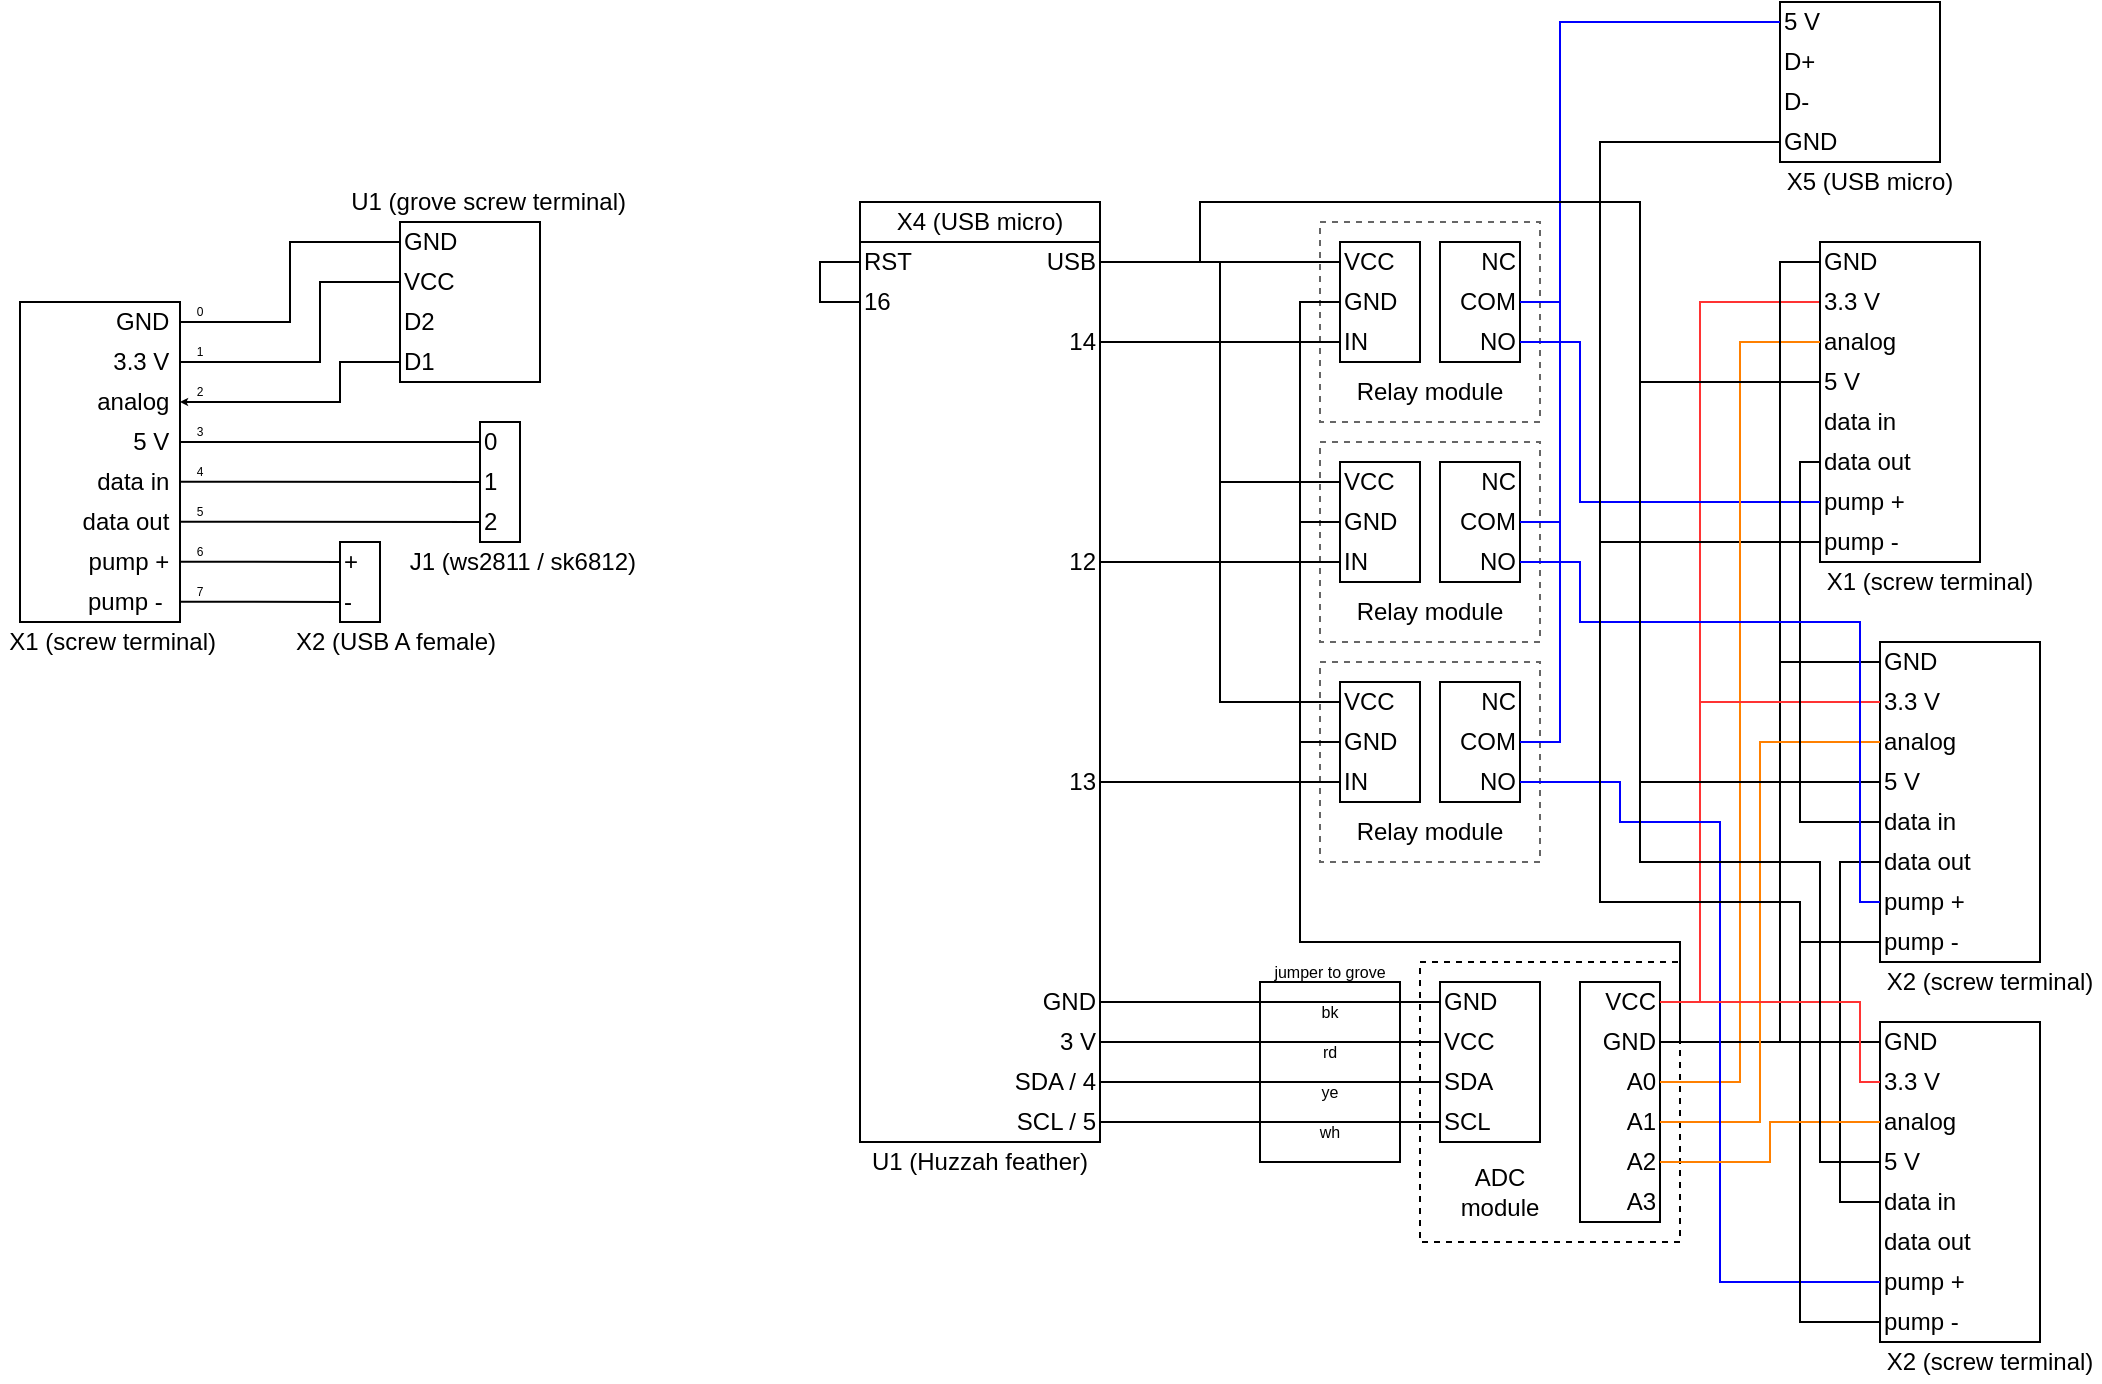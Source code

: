 <mxfile>
    <diagram id="LTUC6Z3rkb9601VqmYhd" name="Page-1">
        <mxGraphModel dx="761" dy="1297" grid="1" gridSize="10" guides="1" tooltips="1" connect="1" arrows="1" fold="1" page="1" pageScale="1" pageWidth="1169" pageHeight="827" background="#ffffff" math="0" shadow="0">
            <root>
                <mxCell id="0"/>
                <mxCell id="1" parent="0"/>
                <mxCell id="21" value="" style="endArrow=none;html=1;fontSize=6;exitX=1;exitY=0.5;exitDx=0;exitDy=0;entryX=0;entryY=0.5;entryDx=0;entryDy=0;fontColor=#000000;labelBackgroundColor=none;strokeColor=#000000;" edge="1" parent="1" source="16" target="58">
                    <mxGeometry width="50" height="50" relative="1" as="geometry">
                        <mxPoint x="260" y="190" as="sourcePoint"/>
                        <mxPoint x="160" y="140" as="targetPoint"/>
                    </mxGeometry>
                </mxCell>
                <mxCell id="25" value="" style="endArrow=none;html=1;fontSize=6;exitX=1;exitY=0.5;exitDx=0;exitDy=0;entryX=0;entryY=0.5;entryDx=0;entryDy=0;fontColor=#000000;labelBackgroundColor=none;strokeColor=#000000;" edge="1" parent="1" target="60">
                    <mxGeometry width="50" height="50" relative="1" as="geometry">
                        <mxPoint x="120" y="179.83" as="sourcePoint"/>
                        <mxPoint x="160" y="179.83" as="targetPoint"/>
                    </mxGeometry>
                </mxCell>
                <mxCell id="27" value="" style="endArrow=none;html=1;fontSize=6;exitX=1;exitY=0.5;exitDx=0;exitDy=0;entryX=0;entryY=0.5;entryDx=0;entryDy=0;fontColor=#000000;labelBackgroundColor=none;strokeColor=#000000;" edge="1" parent="1" target="59">
                    <mxGeometry width="50" height="50" relative="1" as="geometry">
                        <mxPoint x="120" y="159.83" as="sourcePoint"/>
                        <mxPoint x="160" y="159.83" as="targetPoint"/>
                    </mxGeometry>
                </mxCell>
                <mxCell id="9" value="0" style="text;html=1;strokeColor=none;fillColor=none;align=center;verticalAlign=middle;whiteSpace=wrap;rounded=0;fontSize=6;fontColor=#000000;labelBackgroundColor=none;" vertex="1" parent="1">
                    <mxGeometry x="120" y="70" width="20" height="10" as="geometry"/>
                </mxCell>
                <mxCell id="12" value="1" style="text;html=1;strokeColor=none;fillColor=none;align=center;verticalAlign=middle;whiteSpace=wrap;rounded=0;fontSize=6;fontColor=#000000;labelBackgroundColor=none;" vertex="1" parent="1">
                    <mxGeometry x="120" y="90" width="20" height="10" as="geometry"/>
                </mxCell>
                <mxCell id="15" value="2" style="text;html=1;strokeColor=none;fillColor=none;align=center;verticalAlign=middle;whiteSpace=wrap;rounded=0;fontSize=6;fontColor=#000000;labelBackgroundColor=none;" vertex="1" parent="1">
                    <mxGeometry x="120" y="110" width="20" height="10" as="geometry"/>
                </mxCell>
                <mxCell id="26" value="" style="endArrow=none;html=1;fontSize=6;exitX=1;exitY=0.5;exitDx=0;exitDy=0;entryX=0;entryY=0.25;entryDx=0;entryDy=0;fontColor=#000000;labelBackgroundColor=none;strokeColor=#000000;" edge="1" parent="1" target="43">
                    <mxGeometry width="50" height="50" relative="1" as="geometry">
                        <mxPoint x="120" y="199.83" as="sourcePoint"/>
                        <mxPoint x="160" y="199.83" as="targetPoint"/>
                    </mxGeometry>
                </mxCell>
                <mxCell id="28" value="" style="endArrow=none;html=1;fontSize=6;exitX=1;exitY=0.5;exitDx=0;exitDy=0;entryX=0;entryY=0.75;entryDx=0;entryDy=0;fontColor=#000000;labelBackgroundColor=none;strokeColor=#000000;" edge="1" parent="1" target="43">
                    <mxGeometry width="50" height="50" relative="1" as="geometry">
                        <mxPoint x="120" y="219.83" as="sourcePoint"/>
                        <mxPoint x="160" y="219.83" as="targetPoint"/>
                    </mxGeometry>
                </mxCell>
                <mxCell id="29" value="3" style="text;html=1;strokeColor=none;fillColor=none;align=center;verticalAlign=middle;whiteSpace=wrap;rounded=0;fontSize=6;fontColor=#000000;labelBackgroundColor=none;" vertex="1" parent="1">
                    <mxGeometry x="120" y="130" width="20" height="10" as="geometry"/>
                </mxCell>
                <mxCell id="30" value="4" style="text;html=1;strokeColor=none;fillColor=none;align=center;verticalAlign=middle;whiteSpace=wrap;rounded=0;fontSize=6;fontColor=#000000;labelBackgroundColor=none;" vertex="1" parent="1">
                    <mxGeometry x="120" y="150" width="20" height="10" as="geometry"/>
                </mxCell>
                <mxCell id="31" value="5&lt;span style=&quot;font-family: monospace; font-size: 0px;&quot;&gt;%3CmxGraphModel%3E%3Croot%3E%3CmxCell%20id%3D%220%22%2F%3E%3CmxCell%20id%3D%221%22%20parent%3D%220%22%2F%3E%3CmxCell%20id%3D%222%22%20value%3D%222%22%20style%3D%22text%3Bhtml%3D1%3BstrokeColor%3Dnone%3BfillColor%3Dnone%3Balign%3Dcenter%3BverticalAlign%3Dmiddle%3BwhiteSpace%3Dwrap%3Brounded%3D0%3BfontSize%3D6%3B%22%20vertex%3D%221%22%20parent%3D%221%22%3E%3CmxGeometry%20x%3D%22220%22%20y%3D%22160%22%20width%3D%2220%22%20height%3D%2210%22%20as%3D%22geometry%22%2F%3E%3C%2FmxCell%3E%3C%2Froot%3E%3C%2FmxGraphModel%3E&lt;/span&gt;" style="text;html=1;strokeColor=none;fillColor=none;align=center;verticalAlign=middle;whiteSpace=wrap;rounded=0;fontSize=6;fontColor=#000000;labelBackgroundColor=none;" vertex="1" parent="1">
                    <mxGeometry x="120" y="170" width="20" height="10" as="geometry"/>
                </mxCell>
                <mxCell id="32" value="6" style="text;html=1;strokeColor=none;fillColor=none;align=center;verticalAlign=middle;whiteSpace=wrap;rounded=0;fontSize=6;fontColor=#000000;labelBackgroundColor=none;" vertex="1" parent="1">
                    <mxGeometry x="120" y="190" width="20" height="10" as="geometry"/>
                </mxCell>
                <mxCell id="33" value="7" style="text;html=1;strokeColor=none;fillColor=none;align=center;verticalAlign=middle;whiteSpace=wrap;rounded=0;fontSize=6;fontColor=#000000;labelBackgroundColor=none;" vertex="1" parent="1">
                    <mxGeometry x="120" y="210" width="20" height="10" as="geometry"/>
                </mxCell>
                <mxCell id="41" value="X1 (screw terminal)" style="text;html=1;strokeColor=none;fillColor=none;align=right;verticalAlign=middle;whiteSpace=wrap;rounded=0;fontColor=#000000;labelBackgroundColor=none;" vertex="1" parent="1">
                    <mxGeometry x="30" y="230" width="110" height="20" as="geometry"/>
                </mxCell>
                <mxCell id="43" value="" style="rounded=0;whiteSpace=wrap;html=1;fontSize=6;fillColor=none;fontColor=#000000;labelBackgroundColor=none;strokeColor=#000000;" vertex="1" parent="1">
                    <mxGeometry x="200" y="190" width="20" height="40" as="geometry"/>
                </mxCell>
                <mxCell id="44" value="U1 (grove screw terminal)" style="text;html=1;strokeColor=none;fillColor=none;align=right;verticalAlign=middle;whiteSpace=wrap;rounded=0;fontColor=#000000;labelBackgroundColor=none;" vertex="1" parent="1">
                    <mxGeometry x="205" y="10" width="140" height="20" as="geometry"/>
                </mxCell>
                <mxCell id="45" value="X2 (USB A female)" style="text;html=1;strokeColor=none;fillColor=none;align=right;verticalAlign=middle;whiteSpace=wrap;rounded=0;fontColor=#000000;labelBackgroundColor=none;" vertex="1" parent="1">
                    <mxGeometry x="170" y="230" width="110" height="20" as="geometry"/>
                </mxCell>
                <mxCell id="46" value="+" style="text;html=1;strokeColor=none;fillColor=none;align=left;verticalAlign=middle;whiteSpace=wrap;rounded=0;fontColor=#000000;labelBackgroundColor=none;" vertex="1" parent="1">
                    <mxGeometry x="200" y="190" width="40" height="20" as="geometry"/>
                </mxCell>
                <mxCell id="47" value="-" style="text;html=1;strokeColor=none;fillColor=none;align=left;verticalAlign=middle;whiteSpace=wrap;rounded=0;fontColor=#000000;labelBackgroundColor=none;" vertex="1" parent="1">
                    <mxGeometry x="200" y="210" width="40" height="20" as="geometry"/>
                </mxCell>
                <mxCell id="51" value="" style="endArrow=none;html=1;fontSize=6;exitX=1;exitY=0.5;exitDx=0;exitDy=0;entryX=0;entryY=0.5;entryDx=0;entryDy=0;edgeStyle=elbowEdgeStyle;rounded=0;fontColor=#000000;labelBackgroundColor=none;strokeColor=#000000;" edge="1" parent="1" target="48">
                    <mxGeometry width="50" height="50" relative="1" as="geometry">
                        <mxPoint x="120" y="80" as="sourcePoint"/>
                        <mxPoint x="200" y="80" as="targetPoint"/>
                    </mxGeometry>
                </mxCell>
                <mxCell id="52" value="" style="endArrow=none;html=1;fontSize=6;exitX=1;exitY=0.5;exitDx=0;exitDy=0;entryX=0;entryY=0.5;entryDx=0;entryDy=0;edgeStyle=elbowEdgeStyle;rounded=0;fontColor=#000000;labelBackgroundColor=none;strokeColor=#000000;" edge="1" parent="1" target="49">
                    <mxGeometry width="50" height="50" relative="1" as="geometry">
                        <mxPoint x="120" y="100" as="sourcePoint"/>
                        <mxPoint x="200" y="100" as="targetPoint"/>
                        <Array as="points">
                            <mxPoint x="190" y="90"/>
                            <mxPoint x="190" y="90"/>
                        </Array>
                    </mxGeometry>
                </mxCell>
                <mxCell id="54" value="" style="endArrow=classic;html=1;fontSize=6;endSize=1;targetPerimeterSpacing=0;entryX=0;entryY=1;entryDx=0;entryDy=0;exitX=0;exitY=0.5;exitDx=0;exitDy=0;edgeStyle=elbowEdgeStyle;rounded=0;fontColor=#000000;labelBackgroundColor=none;strokeColor=#000000;" edge="1" parent="1" source="53" target="15">
                    <mxGeometry width="50" height="50" relative="1" as="geometry">
                        <mxPoint x="150" y="180" as="sourcePoint"/>
                        <mxPoint x="200" y="130" as="targetPoint"/>
                        <Array as="points">
                            <mxPoint x="200" y="120"/>
                            <mxPoint x="180" y="130"/>
                        </Array>
                    </mxGeometry>
                </mxCell>
                <mxCell id="55" value="" style="group;labelBackgroundColor=none;fillColor=#FFFFFF;container=0;" vertex="1" connectable="0" parent="1">
                    <mxGeometry x="230" y="30" width="70" height="80" as="geometry"/>
                </mxCell>
                <mxCell id="57" value="" style="group;fillColor=none;container=0;fontColor=#000000;labelBackgroundColor=none;strokeColor=#000000;" vertex="1" connectable="0" parent="1">
                    <mxGeometry x="40" y="70" width="80" height="160" as="geometry"/>
                </mxCell>
                <mxCell id="61" value="" style="group;fillColor=none;fontColor=#000000;labelBackgroundColor=none;strokeColor=#000000;" vertex="1" connectable="0" parent="1">
                    <mxGeometry x="270" y="130" width="20" height="60" as="geometry"/>
                </mxCell>
                <mxCell id="56" value="" style="rounded=0;whiteSpace=wrap;html=1;fontSize=6;fillColor=none;fontColor=#000000;labelBackgroundColor=none;strokeColor=#000000;" vertex="1" parent="61">
                    <mxGeometry width="20" height="60" as="geometry"/>
                </mxCell>
                <mxCell id="58" value="0" style="text;html=1;strokeColor=none;fillColor=none;align=left;verticalAlign=middle;whiteSpace=wrap;rounded=0;fontColor=#000000;labelBackgroundColor=none;" vertex="1" parent="61">
                    <mxGeometry width="15" height="20" as="geometry"/>
                </mxCell>
                <mxCell id="59" value="1" style="text;html=1;strokeColor=none;fillColor=none;align=left;verticalAlign=middle;whiteSpace=wrap;rounded=0;fontColor=#000000;labelBackgroundColor=none;" vertex="1" parent="61">
                    <mxGeometry y="20" width="15" height="20" as="geometry"/>
                </mxCell>
                <mxCell id="60" value="2" style="text;html=1;strokeColor=none;fillColor=none;align=left;verticalAlign=middle;whiteSpace=wrap;rounded=0;fontColor=#000000;labelBackgroundColor=none;" vertex="1" parent="61">
                    <mxGeometry y="40" width="15" height="20" as="geometry"/>
                </mxCell>
                <mxCell id="64" value="J1 (ws2811 / sk6812)" style="text;html=1;strokeColor=none;fillColor=none;align=right;verticalAlign=middle;whiteSpace=wrap;rounded=0;fontColor=#000000;labelBackgroundColor=none;" vertex="1" parent="1">
                    <mxGeometry x="230" y="190" width="120" height="20" as="geometry"/>
                </mxCell>
                <mxCell id="36" value="" style="rounded=0;whiteSpace=wrap;html=1;fontSize=6;fillColor=none;fontColor=#000000;labelBackgroundColor=none;strokeColor=none;" vertex="1" parent="1">
                    <mxGeometry x="60" y="70" width="60" height="160" as="geometry"/>
                </mxCell>
                <mxCell id="7" value="GND&amp;nbsp;" style="text;html=1;strokeColor=none;fillColor=none;align=right;verticalAlign=middle;whiteSpace=wrap;rounded=0;fontColor=#000000;labelBackgroundColor=none;" vertex="1" parent="1">
                    <mxGeometry x="40" y="70" width="80" height="20" as="geometry"/>
                </mxCell>
                <mxCell id="10" value="3.3 V&amp;nbsp;" style="text;html=1;strokeColor=none;fillColor=none;align=right;verticalAlign=middle;whiteSpace=wrap;rounded=0;fontColor=#000000;labelBackgroundColor=none;" vertex="1" parent="1">
                    <mxGeometry x="40" y="90" width="80" height="20" as="geometry"/>
                </mxCell>
                <mxCell id="13" value="analog&amp;nbsp;" style="text;html=1;strokeColor=none;fillColor=none;align=right;verticalAlign=middle;whiteSpace=wrap;rounded=0;fontColor=#000000;labelBackgroundColor=none;" vertex="1" parent="1">
                    <mxGeometry x="40" y="110" width="80" height="20" as="geometry"/>
                </mxCell>
                <mxCell id="16" value="5 V&amp;nbsp;" style="text;html=1;strokeColor=none;fillColor=none;align=right;verticalAlign=middle;whiteSpace=wrap;rounded=0;fontColor=#000000;labelBackgroundColor=none;" vertex="1" parent="1">
                    <mxGeometry x="40" y="130" width="80" height="20" as="geometry"/>
                </mxCell>
                <mxCell id="17" value="data in&amp;nbsp;" style="text;html=1;strokeColor=none;fillColor=none;align=right;verticalAlign=middle;whiteSpace=wrap;rounded=0;fontColor=#000000;labelBackgroundColor=none;" vertex="1" parent="1">
                    <mxGeometry x="40" y="150" width="80" height="20" as="geometry"/>
                </mxCell>
                <mxCell id="18" value="data out&amp;nbsp;" style="text;html=1;strokeColor=none;fillColor=none;align=right;verticalAlign=middle;whiteSpace=wrap;rounded=0;fontColor=#000000;labelBackgroundColor=none;" vertex="1" parent="1">
                    <mxGeometry x="40" y="170" width="80" height="20" as="geometry"/>
                </mxCell>
                <mxCell id="19" value="pump +&amp;nbsp;" style="text;html=1;strokeColor=none;fillColor=none;align=right;verticalAlign=middle;whiteSpace=wrap;rounded=0;fontColor=#000000;labelBackgroundColor=none;" vertex="1" parent="1">
                    <mxGeometry x="60" y="190" width="60" height="20" as="geometry"/>
                </mxCell>
                <mxCell id="20" value="pump -&amp;nbsp;&amp;nbsp;" style="text;html=1;strokeColor=none;fillColor=none;align=right;verticalAlign=middle;whiteSpace=wrap;rounded=0;fontColor=#000000;labelBackgroundColor=none;" vertex="1" parent="1">
                    <mxGeometry x="40" y="210" width="80" height="20" as="geometry"/>
                </mxCell>
                <mxCell id="34" value="" style="rounded=0;whiteSpace=wrap;html=1;fontSize=6;fontColor=#000000;labelBackgroundColor=none;strokeColor=#000000;fillColor=none;" vertex="1" parent="1">
                    <mxGeometry x="230" y="30" width="70" height="80" as="geometry"/>
                </mxCell>
                <mxCell id="48" value="GND&amp;nbsp;" style="text;html=1;strokeColor=none;fillColor=none;align=left;verticalAlign=middle;whiteSpace=wrap;rounded=0;fontColor=#000000;labelBackgroundColor=none;" vertex="1" parent="1">
                    <mxGeometry x="230" y="30" width="40" height="20" as="geometry"/>
                </mxCell>
                <mxCell id="49" value="VCC" style="text;html=1;strokeColor=none;fillColor=none;align=left;verticalAlign=middle;whiteSpace=wrap;rounded=0;fontColor=#000000;labelBackgroundColor=none;" vertex="1" parent="1">
                    <mxGeometry x="230" y="50" width="40" height="20" as="geometry"/>
                </mxCell>
                <mxCell id="50" value="D2" style="text;html=1;strokeColor=none;fillColor=none;align=left;verticalAlign=middle;whiteSpace=wrap;rounded=0;fontColor=#000000;labelBackgroundColor=none;" vertex="1" parent="1">
                    <mxGeometry x="230" y="70" width="40" height="20" as="geometry"/>
                </mxCell>
                <mxCell id="53" value="D1" style="text;html=1;strokeColor=none;fillColor=none;align=left;verticalAlign=middle;whiteSpace=wrap;rounded=0;fontColor=#000000;labelBackgroundColor=none;" vertex="1" parent="1">
                    <mxGeometry x="230" y="90" width="40" height="20" as="geometry"/>
                </mxCell>
                <mxCell id="90" value="" style="edgeStyle=elbowEdgeStyle;rounded=0;html=1;labelBackgroundColor=none;fontSize=6;fontColor=#000000;endSize=1;targetPerimeterSpacing=0;strokeColor=#000000;" edge="1" parent="1" source="60" target="64">
                    <mxGeometry relative="1" as="geometry"/>
                </mxCell>
                <mxCell id="104" value="" style="group" vertex="1" connectable="0" parent="1">
                    <mxGeometry x="690" y="30" width="110" height="100" as="geometry"/>
                </mxCell>
                <mxCell id="91" value="" style="rounded=0;whiteSpace=wrap;html=1;fillColor=none;fontColor=#333333;strokeColor=#666666;dashed=1;" vertex="1" parent="104">
                    <mxGeometry width="110" height="100" as="geometry"/>
                </mxCell>
                <mxCell id="96" value="" style="group" vertex="1" connectable="0" parent="104">
                    <mxGeometry x="10" y="10" width="40" height="60" as="geometry"/>
                </mxCell>
                <mxCell id="92" value="" style="rounded=0;whiteSpace=wrap;html=1;fillColor=none;strokeColor=#000000;" vertex="1" parent="96">
                    <mxGeometry width="40" height="60" as="geometry"/>
                </mxCell>
                <mxCell id="93" value="VCC" style="text;html=1;strokeColor=none;fillColor=none;align=left;verticalAlign=middle;whiteSpace=wrap;rounded=0;fontColor=#000000;" vertex="1" parent="96">
                    <mxGeometry width="30" height="20" as="geometry"/>
                </mxCell>
                <mxCell id="94" value="GND" style="text;html=1;strokeColor=none;fillColor=none;align=left;verticalAlign=middle;whiteSpace=wrap;rounded=0;fontColor=#000000;" vertex="1" parent="96">
                    <mxGeometry y="20" width="30" height="20" as="geometry"/>
                </mxCell>
                <mxCell id="95" value="IN" style="text;html=1;strokeColor=none;fillColor=none;align=left;verticalAlign=middle;whiteSpace=wrap;rounded=0;fontColor=#000000;" vertex="1" parent="96">
                    <mxGeometry y="40" width="30" height="20" as="geometry"/>
                </mxCell>
                <mxCell id="97" value="" style="rounded=0;whiteSpace=wrap;html=1;fontColor=#000000;strokeColor=#000000;fillColor=none;" vertex="1" parent="104">
                    <mxGeometry x="60" y="10" width="40" height="60" as="geometry"/>
                </mxCell>
                <mxCell id="98" value="NO" style="text;html=1;strokeColor=none;fillColor=none;align=right;verticalAlign=middle;whiteSpace=wrap;rounded=0;fontColor=#000000;" vertex="1" parent="104">
                    <mxGeometry x="70" y="50" width="30" height="20" as="geometry"/>
                </mxCell>
                <mxCell id="99" value="COM" style="text;html=1;strokeColor=none;fillColor=none;align=right;verticalAlign=middle;whiteSpace=wrap;rounded=0;fontColor=#000000;" vertex="1" parent="104">
                    <mxGeometry x="70" y="30" width="30" height="20" as="geometry"/>
                </mxCell>
                <mxCell id="100" value="NC" style="text;html=1;strokeColor=none;fillColor=none;align=right;verticalAlign=middle;whiteSpace=wrap;rounded=0;fontColor=#000000;" vertex="1" parent="104">
                    <mxGeometry x="80" y="10" width="20" height="20" as="geometry"/>
                </mxCell>
                <mxCell id="101" value="Relay module" style="text;html=1;strokeColor=none;fillColor=none;align=center;verticalAlign=middle;whiteSpace=wrap;rounded=0;fontColor=#000000;" vertex="1" parent="104">
                    <mxGeometry y="80" width="110" height="10" as="geometry"/>
                </mxCell>
                <mxCell id="105" value="" style="group" vertex="1" connectable="0" parent="1">
                    <mxGeometry x="690" y="140" width="110" height="100" as="geometry"/>
                </mxCell>
                <mxCell id="106" value="" style="rounded=0;whiteSpace=wrap;html=1;fillColor=none;fontColor=#333333;strokeColor=#666666;dashed=1;" vertex="1" parent="105">
                    <mxGeometry width="110" height="100" as="geometry"/>
                </mxCell>
                <mxCell id="107" value="" style="group" vertex="1" connectable="0" parent="105">
                    <mxGeometry x="10" y="10" width="40" height="60" as="geometry"/>
                </mxCell>
                <mxCell id="108" value="" style="rounded=0;whiteSpace=wrap;html=1;fillColor=none;strokeColor=#000000;" vertex="1" parent="107">
                    <mxGeometry width="40" height="60" as="geometry"/>
                </mxCell>
                <mxCell id="109" value="VCC" style="text;html=1;strokeColor=none;fillColor=none;align=left;verticalAlign=middle;whiteSpace=wrap;rounded=0;fontColor=#000000;" vertex="1" parent="107">
                    <mxGeometry width="30" height="20" as="geometry"/>
                </mxCell>
                <mxCell id="110" value="GND" style="text;html=1;strokeColor=none;fillColor=none;align=left;verticalAlign=middle;whiteSpace=wrap;rounded=0;fontColor=#000000;" vertex="1" parent="107">
                    <mxGeometry y="20" width="30" height="20" as="geometry"/>
                </mxCell>
                <mxCell id="111" value="IN" style="text;html=1;strokeColor=none;fillColor=none;align=left;verticalAlign=middle;whiteSpace=wrap;rounded=0;fontColor=#000000;" vertex="1" parent="107">
                    <mxGeometry y="40" width="30" height="20" as="geometry"/>
                </mxCell>
                <mxCell id="112" value="" style="rounded=0;whiteSpace=wrap;html=1;fontColor=#000000;strokeColor=#000000;fillColor=none;" vertex="1" parent="105">
                    <mxGeometry x="60" y="10" width="40" height="60" as="geometry"/>
                </mxCell>
                <mxCell id="113" value="NO" style="text;html=1;strokeColor=none;fillColor=none;align=right;verticalAlign=middle;whiteSpace=wrap;rounded=0;fontColor=#000000;" vertex="1" parent="105">
                    <mxGeometry x="70" y="50" width="30" height="20" as="geometry"/>
                </mxCell>
                <mxCell id="114" value="COM" style="text;html=1;strokeColor=none;fillColor=none;align=right;verticalAlign=middle;whiteSpace=wrap;rounded=0;fontColor=#000000;" vertex="1" parent="105">
                    <mxGeometry x="70" y="30" width="30" height="20" as="geometry"/>
                </mxCell>
                <mxCell id="115" value="NC" style="text;html=1;strokeColor=none;fillColor=none;align=right;verticalAlign=middle;whiteSpace=wrap;rounded=0;fontColor=#000000;" vertex="1" parent="105">
                    <mxGeometry x="80" y="10" width="20" height="20" as="geometry"/>
                </mxCell>
                <mxCell id="116" value="Relay module" style="text;html=1;strokeColor=none;fillColor=none;align=center;verticalAlign=middle;whiteSpace=wrap;rounded=0;fontColor=#000000;" vertex="1" parent="105">
                    <mxGeometry y="80" width="110" height="10" as="geometry"/>
                </mxCell>
                <mxCell id="117" value="" style="group" vertex="1" connectable="0" parent="1">
                    <mxGeometry x="690" y="250" width="110" height="100" as="geometry"/>
                </mxCell>
                <mxCell id="118" value="" style="rounded=0;whiteSpace=wrap;html=1;fillColor=none;fontColor=#333333;strokeColor=#666666;dashed=1;" vertex="1" parent="117">
                    <mxGeometry width="110" height="100" as="geometry"/>
                </mxCell>
                <mxCell id="119" value="" style="group" vertex="1" connectable="0" parent="117">
                    <mxGeometry x="10" y="10" width="40" height="60" as="geometry"/>
                </mxCell>
                <mxCell id="120" value="" style="rounded=0;whiteSpace=wrap;html=1;fillColor=none;strokeColor=#000000;" vertex="1" parent="119">
                    <mxGeometry width="40" height="60" as="geometry"/>
                </mxCell>
                <mxCell id="121" value="VCC" style="text;html=1;strokeColor=none;fillColor=none;align=left;verticalAlign=middle;whiteSpace=wrap;rounded=0;fontColor=#000000;" vertex="1" parent="119">
                    <mxGeometry width="30" height="20" as="geometry"/>
                </mxCell>
                <mxCell id="122" value="GND" style="text;html=1;strokeColor=none;fillColor=none;align=left;verticalAlign=middle;whiteSpace=wrap;rounded=0;fontColor=#000000;" vertex="1" parent="119">
                    <mxGeometry y="20" width="30" height="20" as="geometry"/>
                </mxCell>
                <mxCell id="123" value="IN" style="text;html=1;strokeColor=none;fillColor=none;align=left;verticalAlign=middle;whiteSpace=wrap;rounded=0;fontColor=#000000;" vertex="1" parent="119">
                    <mxGeometry y="40" width="30" height="20" as="geometry"/>
                </mxCell>
                <mxCell id="124" value="" style="rounded=0;whiteSpace=wrap;html=1;fontColor=#000000;strokeColor=#000000;fillColor=none;" vertex="1" parent="117">
                    <mxGeometry x="60" y="10" width="40" height="60" as="geometry"/>
                </mxCell>
                <mxCell id="125" value="NO" style="text;html=1;strokeColor=none;fillColor=none;align=right;verticalAlign=middle;whiteSpace=wrap;rounded=0;fontColor=#000000;" vertex="1" parent="117">
                    <mxGeometry x="70" y="50" width="30" height="20" as="geometry"/>
                </mxCell>
                <mxCell id="126" value="COM" style="text;html=1;strokeColor=none;fillColor=none;align=right;verticalAlign=middle;whiteSpace=wrap;rounded=0;fontColor=#000000;" vertex="1" parent="117">
                    <mxGeometry x="70" y="30" width="30" height="20" as="geometry"/>
                </mxCell>
                <mxCell id="127" value="NC" style="text;html=1;strokeColor=none;fillColor=none;align=right;verticalAlign=middle;whiteSpace=wrap;rounded=0;fontColor=#000000;" vertex="1" parent="117">
                    <mxGeometry x="80" y="10" width="20" height="20" as="geometry"/>
                </mxCell>
                <mxCell id="128" value="Relay module" style="text;html=1;strokeColor=none;fillColor=none;align=center;verticalAlign=middle;whiteSpace=wrap;rounded=0;fontColor=#000000;" vertex="1" parent="117">
                    <mxGeometry y="80" width="110" height="10" as="geometry"/>
                </mxCell>
                <mxCell id="133" value="" style="rounded=0;whiteSpace=wrap;html=1;fontColor=#000000;strokeColor=#000000;fillColor=none;" vertex="1" parent="1">
                    <mxGeometry x="460" y="40" width="120" height="450" as="geometry"/>
                </mxCell>
                <mxCell id="134" value="USB" style="text;html=1;strokeColor=none;fillColor=none;align=right;verticalAlign=middle;whiteSpace=wrap;rounded=0;fontColor=#000000;" vertex="1" parent="1">
                    <mxGeometry x="530" y="40" width="50" height="20" as="geometry"/>
                </mxCell>
                <mxCell id="135" value="" style="endArrow=none;html=1;rounded=0;fontColor=#000000;strokeColor=#000000;exitX=1;exitY=0.5;exitDx=0;exitDy=0;entryX=0;entryY=0.5;entryDx=0;entryDy=0;" edge="1" parent="1" source="134" target="93">
                    <mxGeometry width="50" height="50" relative="1" as="geometry">
                        <mxPoint x="660" y="160" as="sourcePoint"/>
                        <mxPoint x="710" y="110" as="targetPoint"/>
                    </mxGeometry>
                </mxCell>
                <mxCell id="136" value="" style="endArrow=none;html=1;rounded=0;fontColor=#000000;strokeColor=#000000;entryX=0;entryY=0.5;entryDx=0;entryDy=0;exitX=1;exitY=0.5;exitDx=0;exitDy=0;edgeStyle=elbowEdgeStyle;" edge="1" parent="1" source="134" target="109">
                    <mxGeometry width="50" height="50" relative="1" as="geometry">
                        <mxPoint x="660" y="160" as="sourcePoint"/>
                        <mxPoint x="710" y="110" as="targetPoint"/>
                    </mxGeometry>
                </mxCell>
                <mxCell id="137" value="" style="endArrow=none;html=1;rounded=0;fontColor=#000000;strokeColor=#000000;entryX=0;entryY=0.5;entryDx=0;entryDy=0;exitX=1;exitY=0.5;exitDx=0;exitDy=0;edgeStyle=elbowEdgeStyle;" edge="1" parent="1" source="134" target="121">
                    <mxGeometry width="50" height="50" relative="1" as="geometry">
                        <mxPoint x="640" y="230" as="sourcePoint"/>
                        <mxPoint x="690" y="180" as="targetPoint"/>
                    </mxGeometry>
                </mxCell>
                <mxCell id="138" value="14" style="text;html=1;strokeColor=none;fillColor=none;align=right;verticalAlign=middle;whiteSpace=wrap;rounded=0;fontColor=#000000;" vertex="1" parent="1">
                    <mxGeometry x="530" y="80" width="50" height="20" as="geometry"/>
                </mxCell>
                <mxCell id="139" value="12" style="text;html=1;strokeColor=none;fillColor=none;align=right;verticalAlign=middle;whiteSpace=wrap;rounded=0;fontColor=#000000;" vertex="1" parent="1">
                    <mxGeometry x="530" y="190" width="50" height="20" as="geometry"/>
                </mxCell>
                <mxCell id="140" value="13" style="text;html=1;strokeColor=none;fillColor=none;align=right;verticalAlign=middle;whiteSpace=wrap;rounded=0;fontColor=#000000;" vertex="1" parent="1">
                    <mxGeometry x="530" y="300" width="50" height="20" as="geometry"/>
                </mxCell>
                <mxCell id="141" value="" style="endArrow=none;html=1;rounded=0;fontColor=#000000;strokeColor=#000000;fontStyle=0;entryX=0;entryY=0.5;entryDx=0;entryDy=0;exitX=1;exitY=0.5;exitDx=0;exitDy=0;" edge="1" parent="1" source="139" target="111">
                    <mxGeometry width="50" height="50" relative="1" as="geometry">
                        <mxPoint x="600" y="200" as="sourcePoint"/>
                        <mxPoint x="650" y="150" as="targetPoint"/>
                    </mxGeometry>
                </mxCell>
                <mxCell id="142" value="" style="endArrow=none;html=1;rounded=0;fontColor=#000000;strokeColor=#000000;entryX=0;entryY=0.5;entryDx=0;entryDy=0;exitX=1;exitY=0.5;exitDx=0;exitDy=0;" edge="1" parent="1" source="140" target="123">
                    <mxGeometry width="50" height="50" relative="1" as="geometry">
                        <mxPoint x="660" y="200" as="sourcePoint"/>
                        <mxPoint x="710" y="150" as="targetPoint"/>
                    </mxGeometry>
                </mxCell>
                <mxCell id="143" value="" style="endArrow=none;html=1;rounded=0;fontColor=#000000;strokeColor=#000000;entryX=0;entryY=0.5;entryDx=0;entryDy=0;exitX=1;exitY=0.5;exitDx=0;exitDy=0;" edge="1" parent="1" source="138" target="95">
                    <mxGeometry width="50" height="50" relative="1" as="geometry">
                        <mxPoint x="660" y="200" as="sourcePoint"/>
                        <mxPoint x="710" y="150" as="targetPoint"/>
                    </mxGeometry>
                </mxCell>
                <mxCell id="144" value="U1 (Huzzah feather)" style="text;html=1;strokeColor=none;fillColor=none;align=center;verticalAlign=middle;whiteSpace=wrap;rounded=0;fontColor=#000000;" vertex="1" parent="1">
                    <mxGeometry x="460" y="490" width="120" height="20" as="geometry"/>
                </mxCell>
                <mxCell id="145" value="RST" style="text;html=1;strokeColor=none;fillColor=none;align=left;verticalAlign=middle;whiteSpace=wrap;rounded=0;fontColor=#000000;" vertex="1" parent="1">
                    <mxGeometry x="460" y="40" width="50" height="20" as="geometry"/>
                </mxCell>
                <mxCell id="146" value="16" style="text;html=1;strokeColor=none;fillColor=none;align=left;verticalAlign=middle;whiteSpace=wrap;rounded=0;fontColor=#000000;" vertex="1" parent="1">
                    <mxGeometry x="460" y="60" width="50" height="20" as="geometry"/>
                </mxCell>
                <mxCell id="147" value="" style="endArrow=none;html=1;rounded=0;fontColor=#000000;strokeColor=#000000;entryX=0;entryY=0.5;entryDx=0;entryDy=0;exitX=0;exitY=0.5;exitDx=0;exitDy=0;" edge="1" parent="1" source="146" target="145">
                    <mxGeometry width="50" height="50" relative="1" as="geometry">
                        <mxPoint x="390" y="105" as="sourcePoint"/>
                        <mxPoint x="440" y="55" as="targetPoint"/>
                        <Array as="points">
                            <mxPoint x="440" y="70"/>
                            <mxPoint x="440" y="50"/>
                        </Array>
                    </mxGeometry>
                </mxCell>
                <mxCell id="165" value="" style="group" vertex="1" connectable="0" parent="1">
                    <mxGeometry x="740" y="400" width="130" height="140" as="geometry"/>
                </mxCell>
                <mxCell id="148" value="" style="rounded=0;whiteSpace=wrap;html=1;fontColor=#000000;strokeColor=#000000;fillColor=none;dashed=1;" vertex="1" parent="165">
                    <mxGeometry width="130" height="140" as="geometry"/>
                </mxCell>
                <mxCell id="156" value="" style="group" vertex="1" connectable="0" parent="165">
                    <mxGeometry x="60" y="10" width="60" height="120" as="geometry"/>
                </mxCell>
                <mxCell id="149" value="" style="rounded=0;whiteSpace=wrap;html=1;fontColor=#000000;strokeColor=#000000;fillColor=none;" vertex="1" parent="156">
                    <mxGeometry x="20" width="40" height="120" as="geometry"/>
                </mxCell>
                <mxCell id="150" value="VCC" style="text;html=1;strokeColor=none;fillColor=none;align=right;verticalAlign=middle;whiteSpace=wrap;rounded=0;fontColor=#000000;" vertex="1" parent="156">
                    <mxGeometry width="60" height="20" as="geometry"/>
                </mxCell>
                <mxCell id="151" value="GND" style="text;html=1;strokeColor=none;fillColor=none;align=right;verticalAlign=middle;whiteSpace=wrap;rounded=0;fontColor=#000000;" vertex="1" parent="156">
                    <mxGeometry y="20" width="60" height="20" as="geometry"/>
                </mxCell>
                <mxCell id="152" value="A0" style="text;html=1;strokeColor=none;fillColor=none;align=right;verticalAlign=middle;whiteSpace=wrap;rounded=0;fontColor=#000000;" vertex="1" parent="156">
                    <mxGeometry y="40" width="60" height="20" as="geometry"/>
                </mxCell>
                <mxCell id="153" value="A1" style="text;html=1;strokeColor=none;fillColor=none;align=right;verticalAlign=middle;whiteSpace=wrap;rounded=0;fontColor=#000000;" vertex="1" parent="156">
                    <mxGeometry y="60" width="60" height="20" as="geometry"/>
                </mxCell>
                <mxCell id="154" value="A2" style="text;html=1;strokeColor=none;fillColor=none;align=right;verticalAlign=middle;whiteSpace=wrap;rounded=0;fontColor=#000000;" vertex="1" parent="156">
                    <mxGeometry y="80" width="60" height="20" as="geometry"/>
                </mxCell>
                <mxCell id="155" value="A3" style="text;html=1;strokeColor=none;fillColor=none;align=right;verticalAlign=middle;whiteSpace=wrap;rounded=0;fontColor=#000000;" vertex="1" parent="156">
                    <mxGeometry y="100" width="60" height="20" as="geometry"/>
                </mxCell>
                <mxCell id="163" value="" style="group" vertex="1" connectable="0" parent="165">
                    <mxGeometry x="10" y="10" width="50" height="80" as="geometry"/>
                </mxCell>
                <mxCell id="157" value="" style="rounded=0;whiteSpace=wrap;html=1;fontColor=#000000;strokeColor=#000000;fillColor=none;" vertex="1" parent="163">
                    <mxGeometry width="50" height="80" as="geometry"/>
                </mxCell>
                <mxCell id="159" value="GND" style="text;html=1;strokeColor=none;fillColor=none;align=left;verticalAlign=middle;whiteSpace=wrap;rounded=0;fontColor=#000000;" vertex="1" parent="163">
                    <mxGeometry width="40" height="20" as="geometry"/>
                </mxCell>
                <mxCell id="160" value="VCC" style="text;html=1;strokeColor=none;fillColor=none;align=left;verticalAlign=middle;whiteSpace=wrap;rounded=0;fontColor=#000000;" vertex="1" parent="163">
                    <mxGeometry y="20" width="40" height="20" as="geometry"/>
                </mxCell>
                <mxCell id="161" value="SDA" style="text;html=1;strokeColor=none;fillColor=none;align=left;verticalAlign=middle;whiteSpace=wrap;rounded=0;fontColor=#000000;" vertex="1" parent="163">
                    <mxGeometry y="40" width="40" height="20" as="geometry"/>
                </mxCell>
                <mxCell id="162" value="SCL" style="text;html=1;strokeColor=none;fillColor=none;align=left;verticalAlign=middle;whiteSpace=wrap;rounded=0;fontColor=#000000;" vertex="1" parent="163">
                    <mxGeometry y="60" width="40" height="20" as="geometry"/>
                </mxCell>
                <mxCell id="164" value="ADC&lt;br&gt;module" style="text;html=1;strokeColor=none;fillColor=none;align=center;verticalAlign=middle;whiteSpace=wrap;rounded=0;fontColor=#000000;" vertex="1" parent="165">
                    <mxGeometry x="10" y="100" width="60" height="30" as="geometry"/>
                </mxCell>
                <mxCell id="194" style="edgeStyle=orthogonalEdgeStyle;rounded=0;html=1;entryX=0;entryY=0.5;entryDx=0;entryDy=0;fontSize=12;fontColor=#000000;endArrow=none;endFill=0;strokeColor=#FF3333;exitX=1;exitY=0.5;exitDx=0;exitDy=0;" edge="1" parent="1" source="150" target="185">
                    <mxGeometry relative="1" as="geometry">
                        <mxPoint x="600" y="430" as="sourcePoint"/>
                        <mxPoint x="920" y="71" as="targetPoint"/>
                        <Array as="points">
                            <mxPoint x="880" y="420"/>
                            <mxPoint x="880" y="70"/>
                        </Array>
                    </mxGeometry>
                </mxCell>
                <mxCell id="197" style="edgeStyle=orthogonalEdgeStyle;rounded=0;html=1;exitX=1;exitY=0.5;exitDx=0;exitDy=0;entryX=0;entryY=0.5;entryDx=0;entryDy=0;fontSize=12;fontColor=#000000;endArrow=none;endFill=0;strokeColor=#000000;" edge="1" parent="1" source="167" target="160">
                    <mxGeometry relative="1" as="geometry"/>
                </mxCell>
                <mxCell id="167" value="3 V" style="text;html=1;strokeColor=none;fillColor=none;align=right;verticalAlign=middle;whiteSpace=wrap;rounded=0;fontColor=#000000;" vertex="1" parent="1">
                    <mxGeometry x="530" y="430" width="50" height="20" as="geometry"/>
                </mxCell>
                <mxCell id="172" style="edgeStyle=elbowEdgeStyle;rounded=0;html=1;exitX=1;exitY=0.5;exitDx=0;exitDy=0;entryX=0;entryY=0.5;entryDx=0;entryDy=0;fontColor=#000000;endArrow=none;endFill=0;strokeColor=#000000;" edge="1" parent="1" source="170" target="161">
                    <mxGeometry relative="1" as="geometry"/>
                </mxCell>
                <mxCell id="170" value="SDA / 4" style="text;html=1;strokeColor=none;fillColor=none;align=right;verticalAlign=middle;whiteSpace=wrap;rounded=0;fontColor=#000000;" vertex="1" parent="1">
                    <mxGeometry x="530" y="450" width="50" height="20" as="geometry"/>
                </mxCell>
                <mxCell id="173" style="edgeStyle=elbowEdgeStyle;rounded=0;html=1;exitX=1;exitY=0.5;exitDx=0;exitDy=0;entryX=0;entryY=0.5;entryDx=0;entryDy=0;fontColor=#000000;endArrow=none;endFill=0;strokeColor=#000000;" edge="1" parent="1" source="171" target="162">
                    <mxGeometry relative="1" as="geometry"/>
                </mxCell>
                <mxCell id="171" value="SCL / 5" style="text;html=1;strokeColor=none;fillColor=none;align=right;verticalAlign=middle;whiteSpace=wrap;rounded=0;fontColor=#000000;" vertex="1" parent="1">
                    <mxGeometry x="530" y="470" width="50" height="20" as="geometry"/>
                </mxCell>
                <mxCell id="174" value="" style="rounded=0;whiteSpace=wrap;html=1;fontColor=#000000;strokeColor=#000000;fillColor=none;" vertex="1" parent="1">
                    <mxGeometry x="660" y="410" width="70" height="90" as="geometry"/>
                </mxCell>
                <mxCell id="175" value="jumper to grove" style="text;html=1;strokeColor=none;fillColor=none;align=center;verticalAlign=middle;whiteSpace=wrap;rounded=0;dashed=1;fontColor=#000000;fontSize=8;" vertex="1" parent="1">
                    <mxGeometry x="660" y="400" width="70" height="10" as="geometry"/>
                </mxCell>
                <mxCell id="176" value="rd" style="text;html=1;strokeColor=none;fillColor=none;align=center;verticalAlign=middle;whiteSpace=wrap;rounded=0;dashed=1;fontColor=#000000;fontSize=8;" vertex="1" parent="1">
                    <mxGeometry x="675" y="440" width="40" height="10" as="geometry"/>
                </mxCell>
                <mxCell id="177" value="ye" style="text;html=1;strokeColor=none;fillColor=none;align=center;verticalAlign=middle;whiteSpace=wrap;rounded=0;dashed=1;fontColor=#000000;fontSize=8;" vertex="1" parent="1">
                    <mxGeometry x="675" y="460" width="40" height="10" as="geometry"/>
                </mxCell>
                <mxCell id="178" value="wh" style="text;html=1;strokeColor=none;fillColor=none;align=center;verticalAlign=middle;whiteSpace=wrap;rounded=0;dashed=1;fontColor=#000000;fontSize=8;" vertex="1" parent="1">
                    <mxGeometry x="675" y="480" width="40" height="10" as="geometry"/>
                </mxCell>
                <mxCell id="196" value="" style="group" vertex="1" connectable="0" parent="1">
                    <mxGeometry x="940" y="40" width="80" height="160" as="geometry"/>
                </mxCell>
                <mxCell id="182" value="" style="group;fillColor=none;container=0;fontColor=#000000;labelBackgroundColor=none;strokeColor=#000000;align=left;" vertex="1" connectable="0" parent="196">
                    <mxGeometry width="80" height="160" as="geometry"/>
                </mxCell>
                <mxCell id="183" value="" style="rounded=0;whiteSpace=wrap;html=1;fontSize=6;fillColor=none;fontColor=#000000;labelBackgroundColor=none;strokeColor=none;align=left;" vertex="1" parent="196">
                    <mxGeometry x="20" width="60" height="160" as="geometry"/>
                </mxCell>
                <mxCell id="184" value="GND&amp;nbsp;" style="text;html=1;strokeColor=none;fillColor=none;align=left;verticalAlign=middle;whiteSpace=wrap;rounded=0;fontColor=#000000;labelBackgroundColor=none;" vertex="1" parent="196">
                    <mxGeometry width="80" height="20" as="geometry"/>
                </mxCell>
                <mxCell id="185" value="3.3 V&amp;nbsp;" style="text;html=1;strokeColor=none;fillColor=none;align=left;verticalAlign=middle;whiteSpace=wrap;rounded=0;fontColor=#000000;labelBackgroundColor=none;" vertex="1" parent="196">
                    <mxGeometry y="20" width="80" height="20" as="geometry"/>
                </mxCell>
                <mxCell id="186" value="analog&amp;nbsp;" style="text;html=1;strokeColor=none;fillColor=none;align=left;verticalAlign=middle;whiteSpace=wrap;rounded=0;fontColor=#000000;labelBackgroundColor=none;" vertex="1" parent="196">
                    <mxGeometry y="40" width="80" height="20" as="geometry"/>
                </mxCell>
                <mxCell id="187" value="5 V&amp;nbsp;" style="text;html=1;strokeColor=none;fillColor=none;align=left;verticalAlign=middle;whiteSpace=wrap;rounded=0;fontColor=#000000;labelBackgroundColor=none;" vertex="1" parent="196">
                    <mxGeometry y="60" width="80" height="20" as="geometry"/>
                </mxCell>
                <mxCell id="219" style="edgeStyle=elbowEdgeStyle;rounded=0;html=1;fontSize=12;fontColor=#000000;endArrow=none;endFill=0;strokeColor=#000000;" edge="1" parent="196" source="188" target="187">
                    <mxGeometry relative="1" as="geometry"/>
                </mxCell>
                <mxCell id="188" value="data in&amp;nbsp;" style="text;html=1;strokeColor=none;fillColor=none;align=left;verticalAlign=middle;whiteSpace=wrap;rounded=0;fontColor=#000000;labelBackgroundColor=none;" vertex="1" parent="196">
                    <mxGeometry y="80" width="80" height="20" as="geometry"/>
                </mxCell>
                <mxCell id="189" value="data out&amp;nbsp;" style="text;html=1;strokeColor=none;fillColor=none;align=left;verticalAlign=middle;whiteSpace=wrap;rounded=0;fontColor=#000000;labelBackgroundColor=none;" vertex="1" parent="196">
                    <mxGeometry y="100" width="80" height="20" as="geometry"/>
                </mxCell>
                <mxCell id="190" value="pump +&amp;nbsp;" style="text;html=1;strokeColor=none;fillColor=none;align=left;verticalAlign=middle;whiteSpace=wrap;rounded=0;fontColor=#000000;labelBackgroundColor=none;" vertex="1" parent="196">
                    <mxGeometry y="120" width="60" height="20" as="geometry"/>
                </mxCell>
                <mxCell id="191" value="pump -&amp;nbsp;&amp;nbsp;" style="text;html=1;strokeColor=none;fillColor=none;align=left;verticalAlign=middle;whiteSpace=wrap;rounded=0;fontColor=#000000;labelBackgroundColor=none;" vertex="1" parent="196">
                    <mxGeometry y="140" width="80" height="20" as="geometry"/>
                </mxCell>
                <mxCell id="201" value="" style="endArrow=none;html=1;rounded=0;fontSize=12;fontColor=#000000;strokeColor=#000000;entryX=0;entryY=0.5;entryDx=0;entryDy=0;exitX=0;exitY=0.5;exitDx=0;exitDy=0;" edge="1" parent="1" source="208" target="191">
                    <mxGeometry width="50" height="50" relative="1" as="geometry">
                        <mxPoint x="900" y="-70" as="sourcePoint"/>
                        <mxPoint x="800" y="180" as="targetPoint"/>
                        <Array as="points">
                            <mxPoint x="830" y="-10"/>
                            <mxPoint x="830" y="190"/>
                        </Array>
                    </mxGeometry>
                </mxCell>
                <mxCell id="203" value="X1 (screw terminal)" style="text;html=1;strokeColor=none;fillColor=none;align=center;verticalAlign=middle;whiteSpace=wrap;rounded=0;fontSize=12;fontColor=#000000;" vertex="1" parent="1">
                    <mxGeometry x="940" y="200" width="110" height="20" as="geometry"/>
                </mxCell>
                <mxCell id="204" value="X5 (USB micro)" style="text;html=1;strokeColor=none;fillColor=none;align=center;verticalAlign=middle;whiteSpace=wrap;rounded=0;fontSize=12;fontColor=#000000;" vertex="1" parent="1">
                    <mxGeometry x="920" width="90" height="20" as="geometry"/>
                </mxCell>
                <mxCell id="209" value="" style="group" vertex="1" connectable="0" parent="1">
                    <mxGeometry x="920" y="-80" width="80" height="80" as="geometry"/>
                </mxCell>
                <mxCell id="202" value="" style="rounded=0;whiteSpace=wrap;html=1;fontSize=12;fontColor=#000000;strokeColor=#000000;fillColor=none;" vertex="1" parent="209">
                    <mxGeometry width="80" height="80" as="geometry"/>
                </mxCell>
                <mxCell id="205" value="5 V" style="text;html=1;strokeColor=none;fillColor=none;align=left;verticalAlign=middle;whiteSpace=wrap;rounded=0;fontSize=12;fontColor=#000000;" vertex="1" parent="209">
                    <mxGeometry width="60" height="20" as="geometry"/>
                </mxCell>
                <mxCell id="206" value="D+" style="text;html=1;strokeColor=none;fillColor=none;align=left;verticalAlign=middle;whiteSpace=wrap;rounded=0;fontSize=12;fontColor=#000000;" vertex="1" parent="209">
                    <mxGeometry y="20" width="60" height="20" as="geometry"/>
                </mxCell>
                <mxCell id="207" value="D-" style="text;html=1;strokeColor=none;fillColor=none;align=left;verticalAlign=middle;whiteSpace=wrap;rounded=0;fontSize=12;fontColor=#000000;" vertex="1" parent="209">
                    <mxGeometry y="40" width="60" height="20" as="geometry"/>
                </mxCell>
                <mxCell id="208" value="GND" style="text;html=1;strokeColor=none;fillColor=none;align=left;verticalAlign=middle;whiteSpace=wrap;rounded=0;fontSize=12;fontColor=#000000;" vertex="1" parent="209">
                    <mxGeometry y="60" width="60" height="20" as="geometry"/>
                </mxCell>
                <mxCell id="210" value="" style="endArrow=none;html=1;rounded=0;fontSize=12;fontColor=#000000;strokeColor=#0000FF;entryX=1;entryY=0.5;entryDx=0;entryDy=0;edgeStyle=elbowEdgeStyle;exitX=0;exitY=0.5;exitDx=0;exitDy=0;" edge="1" parent="1" source="190" target="98">
                    <mxGeometry width="50" height="50" relative="1" as="geometry">
                        <mxPoint x="910" y="170" as="sourcePoint"/>
                        <mxPoint x="800" y="120" as="targetPoint"/>
                        <Array as="points">
                            <mxPoint x="820" y="140"/>
                        </Array>
                    </mxGeometry>
                </mxCell>
                <mxCell id="211" value="" style="endArrow=none;html=1;rounded=0;fontSize=12;fontColor=#000000;strokeColor=#0000FF;exitX=1;exitY=0.5;exitDx=0;exitDy=0;entryX=0;entryY=0.5;entryDx=0;entryDy=0;edgeStyle=elbowEdgeStyle;" edge="1" parent="1" source="99" target="205">
                    <mxGeometry width="50" height="50" relative="1" as="geometry">
                        <mxPoint x="820" y="40" as="sourcePoint"/>
                        <mxPoint x="870" y="-10" as="targetPoint"/>
                        <Array as="points">
                            <mxPoint x="810" y="30"/>
                            <mxPoint x="830" y="50"/>
                        </Array>
                    </mxGeometry>
                </mxCell>
                <mxCell id="212" value="" style="endArrow=none;html=1;rounded=0;fontSize=12;fontColor=#000000;strokeColor=#FF8000;entryX=0;entryY=0.5;entryDx=0;entryDy=0;exitX=1;exitY=0.5;exitDx=0;exitDy=0;edgeStyle=elbowEdgeStyle;" edge="1" parent="1" source="152" target="186">
                    <mxGeometry width="50" height="50" relative="1" as="geometry">
                        <mxPoint x="870" y="280" as="sourcePoint"/>
                        <mxPoint x="920" y="230" as="targetPoint"/>
                        <Array as="points">
                            <mxPoint x="900" y="280"/>
                        </Array>
                    </mxGeometry>
                </mxCell>
                <mxCell id="213" value="GND" style="text;html=1;strokeColor=none;fillColor=none;align=right;verticalAlign=middle;whiteSpace=wrap;rounded=0;fontSize=12;fontColor=#000000;" vertex="1" parent="1">
                    <mxGeometry x="520" y="410" width="60" height="20" as="geometry"/>
                </mxCell>
                <mxCell id="214" value="" style="endArrow=none;html=1;rounded=0;fontSize=12;fontColor=#000000;strokeColor=#000000;exitX=1;exitY=0.5;exitDx=0;exitDy=0;entryX=0;entryY=0.5;entryDx=0;entryDy=0;" edge="1" parent="1" source="213" target="159">
                    <mxGeometry width="50" height="50" relative="1" as="geometry">
                        <mxPoint x="700" y="390" as="sourcePoint"/>
                        <mxPoint x="750" y="340" as="targetPoint"/>
                    </mxGeometry>
                </mxCell>
                <mxCell id="215" value="" style="endArrow=none;html=1;rounded=0;fontSize=12;fontColor=#000000;strokeColor=#000000;entryX=0;entryY=0.5;entryDx=0;entryDy=0;exitX=1;exitY=0.5;exitDx=0;exitDy=0;edgeStyle=orthogonalEdgeStyle;" edge="1" parent="1" source="151" target="122">
                    <mxGeometry width="50" height="50" relative="1" as="geometry">
                        <mxPoint x="610" y="340" as="sourcePoint"/>
                        <mxPoint x="660" y="290" as="targetPoint"/>
                        <Array as="points">
                            <mxPoint x="870" y="440"/>
                            <mxPoint x="870" y="390"/>
                            <mxPoint x="680" y="390"/>
                            <mxPoint x="680" y="290"/>
                        </Array>
                    </mxGeometry>
                </mxCell>
                <mxCell id="216" value="" style="endArrow=none;html=1;rounded=0;fontSize=12;fontColor=#000000;strokeColor=#000000;entryX=0;entryY=0.5;entryDx=0;entryDy=0;exitX=1;exitY=0.5;exitDx=0;exitDy=0;edgeStyle=orthogonalEdgeStyle;" edge="1" parent="1" source="151" target="110">
                    <mxGeometry width="50" height="50" relative="1" as="geometry">
                        <mxPoint x="700" y="350" as="sourcePoint"/>
                        <mxPoint x="750" y="300" as="targetPoint"/>
                        <Array as="points">
                            <mxPoint x="870" y="440"/>
                            <mxPoint x="870" y="390"/>
                            <mxPoint x="680" y="390"/>
                            <mxPoint x="680" y="180"/>
                        </Array>
                    </mxGeometry>
                </mxCell>
                <mxCell id="217" value="" style="endArrow=none;html=1;rounded=0;fontSize=12;fontColor=#000000;strokeColor=#000000;exitX=1;exitY=0.5;exitDx=0;exitDy=0;entryX=0;entryY=0.5;entryDx=0;entryDy=0;edgeStyle=orthogonalEdgeStyle;" edge="1" parent="1" source="151" target="94">
                    <mxGeometry width="50" height="50" relative="1" as="geometry">
                        <mxPoint x="700" y="350" as="sourcePoint"/>
                        <mxPoint x="750" y="300" as="targetPoint"/>
                        <Array as="points">
                            <mxPoint x="870" y="440"/>
                            <mxPoint x="870" y="390"/>
                            <mxPoint x="680" y="390"/>
                            <mxPoint x="680" y="70"/>
                        </Array>
                    </mxGeometry>
                </mxCell>
                <mxCell id="218" value="" style="endArrow=none;html=1;rounded=0;fontSize=12;fontColor=#000000;strokeColor=#000000;entryX=0;entryY=0.5;entryDx=0;entryDy=0;exitX=1;exitY=0.5;exitDx=0;exitDy=0;edgeStyle=orthogonalEdgeStyle;" edge="1" parent="1" source="134" target="187">
                    <mxGeometry width="50" height="50" relative="1" as="geometry">
                        <mxPoint x="670" y="10" as="sourcePoint"/>
                        <mxPoint x="918" y="110" as="targetPoint"/>
                        <Array as="points">
                            <mxPoint x="630" y="50"/>
                            <mxPoint x="630" y="20"/>
                            <mxPoint x="850" y="20"/>
                            <mxPoint x="850" y="110"/>
                        </Array>
                    </mxGeometry>
                </mxCell>
                <mxCell id="220" value="" style="endArrow=none;html=1;rounded=0;fontSize=12;fontColor=#000000;strokeColor=#000000;exitX=1;exitY=0.5;exitDx=0;exitDy=0;entryX=0;entryY=0.5;entryDx=0;entryDy=0;edgeStyle=elbowEdgeStyle;" edge="1" parent="1" source="151" target="184">
                    <mxGeometry width="50" height="50" relative="1" as="geometry">
                        <mxPoint x="720" y="360" as="sourcePoint"/>
                        <mxPoint x="770" y="310" as="targetPoint"/>
                        <Array as="points">
                            <mxPoint x="920" y="250"/>
                        </Array>
                    </mxGeometry>
                </mxCell>
                <mxCell id="221" value="" style="group" vertex="1" connectable="0" parent="1">
                    <mxGeometry x="970" y="240" width="80" height="160" as="geometry"/>
                </mxCell>
                <mxCell id="222" value="" style="group;fillColor=none;container=0;fontColor=#000000;labelBackgroundColor=none;strokeColor=#000000;align=left;" vertex="1" connectable="0" parent="221">
                    <mxGeometry width="80" height="160" as="geometry"/>
                </mxCell>
                <mxCell id="223" value="" style="rounded=0;whiteSpace=wrap;html=1;fontSize=6;fillColor=none;fontColor=#000000;labelBackgroundColor=none;strokeColor=none;align=left;" vertex="1" parent="221">
                    <mxGeometry x="20" width="60" height="160" as="geometry"/>
                </mxCell>
                <mxCell id="224" value="GND&amp;nbsp;" style="text;html=1;strokeColor=none;fillColor=none;align=left;verticalAlign=middle;whiteSpace=wrap;rounded=0;fontColor=#000000;labelBackgroundColor=none;" vertex="1" parent="221">
                    <mxGeometry width="80" height="20" as="geometry"/>
                </mxCell>
                <mxCell id="225" value="3.3 V&amp;nbsp;" style="text;html=1;strokeColor=none;fillColor=none;align=left;verticalAlign=middle;whiteSpace=wrap;rounded=0;fontColor=#000000;labelBackgroundColor=none;" vertex="1" parent="221">
                    <mxGeometry y="20" width="80" height="20" as="geometry"/>
                </mxCell>
                <mxCell id="226" value="analog&amp;nbsp;" style="text;html=1;strokeColor=none;fillColor=none;align=left;verticalAlign=middle;whiteSpace=wrap;rounded=0;fontColor=#000000;labelBackgroundColor=none;" vertex="1" parent="221">
                    <mxGeometry y="40" width="80" height="20" as="geometry"/>
                </mxCell>
                <mxCell id="227" value="5 V&amp;nbsp;" style="text;html=1;strokeColor=none;fillColor=none;align=left;verticalAlign=middle;whiteSpace=wrap;rounded=0;fontColor=#000000;labelBackgroundColor=none;" vertex="1" parent="221">
                    <mxGeometry y="60" width="80" height="20" as="geometry"/>
                </mxCell>
                <mxCell id="228" style="edgeStyle=elbowEdgeStyle;rounded=0;html=1;fontSize=12;fontColor=#000000;endArrow=none;endFill=0;strokeColor=#000000;" edge="1" parent="221" source="229" target="227">
                    <mxGeometry relative="1" as="geometry"/>
                </mxCell>
                <mxCell id="229" value="data in&amp;nbsp;" style="text;html=1;strokeColor=none;fillColor=none;align=left;verticalAlign=middle;whiteSpace=wrap;rounded=0;fontColor=#000000;labelBackgroundColor=none;" vertex="1" parent="221">
                    <mxGeometry y="80" width="80" height="20" as="geometry"/>
                </mxCell>
                <mxCell id="230" value="data out&amp;nbsp;" style="text;html=1;strokeColor=none;fillColor=none;align=left;verticalAlign=middle;whiteSpace=wrap;rounded=0;fontColor=#000000;labelBackgroundColor=none;" vertex="1" parent="221">
                    <mxGeometry y="100" width="80" height="20" as="geometry"/>
                </mxCell>
                <mxCell id="231" value="pump +&amp;nbsp;" style="text;html=1;strokeColor=none;fillColor=none;align=left;verticalAlign=middle;whiteSpace=wrap;rounded=0;fontColor=#000000;labelBackgroundColor=none;" vertex="1" parent="221">
                    <mxGeometry y="120" width="60" height="20" as="geometry"/>
                </mxCell>
                <mxCell id="232" value="pump -&amp;nbsp;&amp;nbsp;" style="text;html=1;strokeColor=none;fillColor=none;align=left;verticalAlign=middle;whiteSpace=wrap;rounded=0;fontColor=#000000;labelBackgroundColor=none;" vertex="1" parent="221">
                    <mxGeometry y="140" width="80" height="20" as="geometry"/>
                </mxCell>
                <mxCell id="233" value="X2 (screw terminal)" style="text;html=1;strokeColor=none;fillColor=none;align=center;verticalAlign=middle;whiteSpace=wrap;rounded=0;fontSize=12;fontColor=#000000;" vertex="1" parent="1">
                    <mxGeometry x="970" y="400" width="110" height="20" as="geometry"/>
                </mxCell>
                <mxCell id="234" value="" style="group" vertex="1" connectable="0" parent="1">
                    <mxGeometry x="970" y="430" width="80" height="160" as="geometry"/>
                </mxCell>
                <mxCell id="235" value="" style="group;fillColor=none;container=0;fontColor=#000000;labelBackgroundColor=none;strokeColor=#000000;align=left;" vertex="1" connectable="0" parent="234">
                    <mxGeometry width="80" height="160" as="geometry"/>
                </mxCell>
                <mxCell id="236" value="" style="rounded=0;whiteSpace=wrap;html=1;fontSize=6;fillColor=none;fontColor=#000000;labelBackgroundColor=none;strokeColor=none;align=left;" vertex="1" parent="234">
                    <mxGeometry x="20" width="60" height="160" as="geometry"/>
                </mxCell>
                <mxCell id="237" value="GND&amp;nbsp;" style="text;html=1;strokeColor=none;fillColor=none;align=left;verticalAlign=middle;whiteSpace=wrap;rounded=0;fontColor=#000000;labelBackgroundColor=none;" vertex="1" parent="234">
                    <mxGeometry width="80" height="20" as="geometry"/>
                </mxCell>
                <mxCell id="238" value="3.3 V&amp;nbsp;" style="text;html=1;strokeColor=none;fillColor=none;align=left;verticalAlign=middle;whiteSpace=wrap;rounded=0;fontColor=#000000;labelBackgroundColor=none;" vertex="1" parent="234">
                    <mxGeometry y="20" width="80" height="20" as="geometry"/>
                </mxCell>
                <mxCell id="239" value="analog&amp;nbsp;" style="text;html=1;strokeColor=none;fillColor=none;align=left;verticalAlign=middle;whiteSpace=wrap;rounded=0;fontColor=#000000;labelBackgroundColor=none;" vertex="1" parent="234">
                    <mxGeometry y="40" width="80" height="20" as="geometry"/>
                </mxCell>
                <mxCell id="240" value="5 V&amp;nbsp;" style="text;html=1;strokeColor=none;fillColor=none;align=left;verticalAlign=middle;whiteSpace=wrap;rounded=0;fontColor=#000000;labelBackgroundColor=none;" vertex="1" parent="234">
                    <mxGeometry y="60" width="80" height="20" as="geometry"/>
                </mxCell>
                <mxCell id="241" style="edgeStyle=elbowEdgeStyle;rounded=0;html=1;fontSize=12;fontColor=#000000;endArrow=none;endFill=0;strokeColor=#000000;" edge="1" parent="234" source="242" target="240">
                    <mxGeometry relative="1" as="geometry"/>
                </mxCell>
                <mxCell id="242" value="data in&amp;nbsp;" style="text;html=1;strokeColor=none;fillColor=none;align=left;verticalAlign=middle;whiteSpace=wrap;rounded=0;fontColor=#000000;labelBackgroundColor=none;" vertex="1" parent="234">
                    <mxGeometry y="80" width="80" height="20" as="geometry"/>
                </mxCell>
                <mxCell id="243" value="data out&amp;nbsp;" style="text;html=1;strokeColor=none;fillColor=none;align=left;verticalAlign=middle;whiteSpace=wrap;rounded=0;fontColor=#000000;labelBackgroundColor=none;" vertex="1" parent="234">
                    <mxGeometry y="100" width="80" height="20" as="geometry"/>
                </mxCell>
                <mxCell id="244" value="pump +&amp;nbsp;" style="text;html=1;strokeColor=none;fillColor=none;align=left;verticalAlign=middle;whiteSpace=wrap;rounded=0;fontColor=#000000;labelBackgroundColor=none;" vertex="1" parent="234">
                    <mxGeometry y="120" width="60" height="20" as="geometry"/>
                </mxCell>
                <mxCell id="245" value="pump -&amp;nbsp;&amp;nbsp;" style="text;html=1;strokeColor=none;fillColor=none;align=left;verticalAlign=middle;whiteSpace=wrap;rounded=0;fontColor=#000000;labelBackgroundColor=none;" vertex="1" parent="234">
                    <mxGeometry y="140" width="80" height="20" as="geometry"/>
                </mxCell>
                <mxCell id="246" value="X2 (screw terminal)" style="text;html=1;strokeColor=none;fillColor=none;align=center;verticalAlign=middle;whiteSpace=wrap;rounded=0;fontSize=12;fontColor=#000000;" vertex="1" parent="1">
                    <mxGeometry x="970" y="590" width="110" height="20" as="geometry"/>
                </mxCell>
                <mxCell id="247" value="" style="endArrow=none;html=1;rounded=0;fontSize=12;fontColor=#000000;strokeColor=#000000;entryX=0;entryY=0.5;entryDx=0;entryDy=0;exitX=1;exitY=0.5;exitDx=0;exitDy=0;edgeStyle=elbowEdgeStyle;" edge="1" parent="1" source="151" target="224">
                    <mxGeometry width="50" height="50" relative="1" as="geometry">
                        <mxPoint x="830" y="410" as="sourcePoint"/>
                        <mxPoint x="880" y="360" as="targetPoint"/>
                        <Array as="points">
                            <mxPoint x="920" y="350"/>
                        </Array>
                    </mxGeometry>
                </mxCell>
                <mxCell id="248" value="" style="endArrow=none;html=1;rounded=0;fontSize=12;fontColor=#000000;strokeColor=#000000;entryX=0;entryY=0.5;entryDx=0;entryDy=0;exitX=1;exitY=0.5;exitDx=0;exitDy=0;edgeStyle=elbowEdgeStyle;" edge="1" parent="1" source="151" target="237">
                    <mxGeometry width="50" height="50" relative="1" as="geometry">
                        <mxPoint x="920" y="500" as="sourcePoint"/>
                        <mxPoint x="660" y="350" as="targetPoint"/>
                        <Array as="points">
                            <mxPoint x="920" y="440"/>
                        </Array>
                    </mxGeometry>
                </mxCell>
                <mxCell id="249" value="" style="endArrow=none;html=1;rounded=0;fontSize=12;fontColor=#000000;strokeColor=#FF3333;entryX=0;entryY=0.5;entryDx=0;entryDy=0;exitX=1;exitY=0.5;exitDx=0;exitDy=0;edgeStyle=elbowEdgeStyle;" edge="1" parent="1" source="150" target="225">
                    <mxGeometry width="50" height="50" relative="1" as="geometry">
                        <mxPoint x="810" y="390" as="sourcePoint"/>
                        <mxPoint x="860" y="340" as="targetPoint"/>
                        <Array as="points">
                            <mxPoint x="880" y="350"/>
                        </Array>
                    </mxGeometry>
                </mxCell>
                <mxCell id="250" value="" style="endArrow=none;html=1;rounded=0;fontSize=12;fontColor=#000000;strokeColor=#FF8000;entryX=0;entryY=0.5;entryDx=0;entryDy=0;exitX=1;exitY=0.5;exitDx=0;exitDy=0;edgeStyle=elbowEdgeStyle;" edge="1" parent="1" source="153" target="226">
                    <mxGeometry width="50" height="50" relative="1" as="geometry">
                        <mxPoint x="810" y="390" as="sourcePoint"/>
                        <mxPoint x="860" y="340" as="targetPoint"/>
                        <Array as="points">
                            <mxPoint x="910" y="340"/>
                            <mxPoint x="905" y="409"/>
                        </Array>
                    </mxGeometry>
                </mxCell>
                <mxCell id="251" value="" style="endArrow=none;html=1;rounded=0;fontSize=12;fontColor=#000000;strokeColor=#000000;entryX=0;entryY=0.5;entryDx=0;entryDy=0;exitX=1;exitY=0.5;exitDx=0;exitDy=0;edgeStyle=orthogonalEdgeStyle;elbow=vertical;" edge="1" parent="1" source="134" target="227">
                    <mxGeometry width="50" height="50" relative="1" as="geometry">
                        <mxPoint x="810" y="390" as="sourcePoint"/>
                        <mxPoint x="860" y="340" as="targetPoint"/>
                        <Array as="points">
                            <mxPoint x="630" y="50"/>
                            <mxPoint x="630" y="20"/>
                            <mxPoint x="850" y="20"/>
                            <mxPoint x="850" y="310"/>
                        </Array>
                    </mxGeometry>
                </mxCell>
                <mxCell id="252" value="" style="endArrow=none;html=1;rounded=0;fontSize=12;fontColor=#000000;strokeColor=#000000;elbow=vertical;edgeStyle=orthogonalEdgeStyle;entryX=0;entryY=0.5;entryDx=0;entryDy=0;exitX=0;exitY=0.5;exitDx=0;exitDy=0;" edge="1" parent="1" source="229" target="189">
                    <mxGeometry width="50" height="50" relative="1" as="geometry">
                        <mxPoint x="810" y="330" as="sourcePoint"/>
                        <mxPoint x="860" y="280" as="targetPoint"/>
                    </mxGeometry>
                </mxCell>
                <mxCell id="253" value="" style="endArrow=none;html=1;rounded=0;fontSize=12;fontColor=#000000;strokeColor=#000000;elbow=vertical;edgeStyle=orthogonalEdgeStyle;exitX=0;exitY=0.5;exitDx=0;exitDy=0;entryX=0;entryY=0.5;entryDx=0;entryDy=0;" edge="1" parent="1" source="242" target="230">
                    <mxGeometry width="50" height="50" relative="1" as="geometry">
                        <mxPoint x="930" y="540" as="sourcePoint"/>
                        <mxPoint x="1050" y="370" as="targetPoint"/>
                        <Array as="points">
                            <mxPoint x="950" y="520"/>
                            <mxPoint x="950" y="350"/>
                        </Array>
                    </mxGeometry>
                </mxCell>
                <mxCell id="254" value="" style="endArrow=none;html=1;rounded=0;fontSize=12;fontColor=#000000;strokeColor=#000000;elbow=vertical;entryX=0;entryY=0.5;entryDx=0;entryDy=0;edgeStyle=orthogonalEdgeStyle;exitX=0;exitY=0.5;exitDx=0;exitDy=0;" edge="1" parent="1" source="208" target="232">
                    <mxGeometry width="50" height="50" relative="1" as="geometry">
                        <mxPoint x="890" y="-50" as="sourcePoint"/>
                        <mxPoint x="860" y="300" as="targetPoint"/>
                        <Array as="points">
                            <mxPoint x="830" y="-10"/>
                            <mxPoint x="830" y="370"/>
                            <mxPoint x="930" y="370"/>
                            <mxPoint x="930" y="390"/>
                        </Array>
                    </mxGeometry>
                </mxCell>
                <mxCell id="255" value="" style="endArrow=none;html=1;rounded=0;fontSize=12;fontColor=#000000;strokeColor=#0000FF;elbow=vertical;exitX=1;exitY=0.5;exitDx=0;exitDy=0;edgeStyle=orthogonalEdgeStyle;entryX=0;entryY=0.5;entryDx=0;entryDy=0;" edge="1" parent="1" source="113" target="231">
                    <mxGeometry width="50" height="50" relative="1" as="geometry">
                        <mxPoint x="810" y="310" as="sourcePoint"/>
                        <mxPoint x="810" y="370" as="targetPoint"/>
                        <Array as="points">
                            <mxPoint x="820" y="200"/>
                            <mxPoint x="820" y="230"/>
                            <mxPoint x="960" y="230"/>
                            <mxPoint x="960" y="370"/>
                        </Array>
                    </mxGeometry>
                </mxCell>
                <mxCell id="256" value="" style="endArrow=none;html=1;rounded=0;fontSize=12;fontColor=#000000;strokeColor=#0000FF;elbow=vertical;exitX=1;exitY=0.5;exitDx=0;exitDy=0;entryX=0;entryY=0.5;entryDx=0;entryDy=0;edgeStyle=orthogonalEdgeStyle;" edge="1" parent="1" source="114" target="205">
                    <mxGeometry width="50" height="50" relative="1" as="geometry">
                        <mxPoint x="810" y="190" as="sourcePoint"/>
                        <mxPoint x="860" y="140" as="targetPoint"/>
                        <Array as="points">
                            <mxPoint x="810" y="180"/>
                            <mxPoint x="810" y="-70"/>
                        </Array>
                    </mxGeometry>
                </mxCell>
                <mxCell id="257" value="" style="endArrow=none;html=1;rounded=0;fontSize=12;fontColor=#000000;strokeColor=#0000FF;elbow=vertical;entryX=0;entryY=0.5;entryDx=0;entryDy=0;exitX=1;exitY=0.5;exitDx=0;exitDy=0;edgeStyle=orthogonalEdgeStyle;" edge="1" parent="1" source="126" target="205">
                    <mxGeometry width="50" height="50" relative="1" as="geometry">
                        <mxPoint x="810" y="190" as="sourcePoint"/>
                        <mxPoint x="860" y="140" as="targetPoint"/>
                        <Array as="points">
                            <mxPoint x="810" y="290"/>
                            <mxPoint x="810" y="-70"/>
                        </Array>
                    </mxGeometry>
                </mxCell>
                <mxCell id="258" value="" style="endArrow=none;html=1;rounded=0;fontSize=12;fontColor=#000000;strokeColor=#0000FF;elbow=vertical;entryX=1;entryY=0.5;entryDx=0;entryDy=0;exitX=0;exitY=0.5;exitDx=0;exitDy=0;edgeStyle=orthogonalEdgeStyle;" edge="1" parent="1" source="244" target="125">
                    <mxGeometry width="50" height="50" relative="1" as="geometry">
                        <mxPoint x="810" y="270" as="sourcePoint"/>
                        <mxPoint x="860" y="220" as="targetPoint"/>
                        <Array as="points">
                            <mxPoint x="890" y="560"/>
                            <mxPoint x="890" y="330"/>
                            <mxPoint x="840" y="330"/>
                            <mxPoint x="840" y="310"/>
                        </Array>
                    </mxGeometry>
                </mxCell>
                <mxCell id="260" value="" style="endArrow=none;html=1;rounded=0;fontSize=12;fontColor=#000000;strokeColor=#000000;elbow=vertical;edgeStyle=orthogonalEdgeStyle;entryX=0;entryY=0.5;entryDx=0;entryDy=0;exitX=0;exitY=0.5;exitDx=0;exitDy=0;" edge="1" parent="1" source="245" target="208">
                    <mxGeometry width="50" height="50" relative="1" as="geometry">
                        <mxPoint x="940" y="600" as="sourcePoint"/>
                        <mxPoint x="880" y="-50" as="targetPoint"/>
                        <Array as="points">
                            <mxPoint x="930" y="580"/>
                            <mxPoint x="930" y="370"/>
                            <mxPoint x="830" y="370"/>
                            <mxPoint x="830" y="-10"/>
                        </Array>
                    </mxGeometry>
                </mxCell>
                <mxCell id="261" value="" style="endArrow=none;html=1;rounded=0;fontSize=12;fontColor=#000000;strokeColor=#FF3333;elbow=vertical;entryX=0;entryY=0.5;entryDx=0;entryDy=0;exitX=1;exitY=0.5;exitDx=0;exitDy=0;edgeStyle=orthogonalEdgeStyle;" edge="1" parent="1" source="150" target="238">
                    <mxGeometry width="50" height="50" relative="1" as="geometry">
                        <mxPoint x="970" y="410" as="sourcePoint"/>
                        <mxPoint x="1020" y="360" as="targetPoint"/>
                        <Array as="points">
                            <mxPoint x="960" y="420"/>
                            <mxPoint x="960" y="460"/>
                        </Array>
                    </mxGeometry>
                </mxCell>
                <mxCell id="262" value="" style="endArrow=none;html=1;rounded=0;fontSize=12;fontColor=#000000;strokeColor=#FF8000;elbow=vertical;exitX=0;exitY=0.5;exitDx=0;exitDy=0;entryX=1;entryY=0.5;entryDx=0;entryDy=0;edgeStyle=orthogonalEdgeStyle;" edge="1" parent="1" source="239" target="154">
                    <mxGeometry width="50" height="50" relative="1" as="geometry">
                        <mxPoint x="970" y="410" as="sourcePoint"/>
                        <mxPoint x="1020" y="360" as="targetPoint"/>
                    </mxGeometry>
                </mxCell>
                <mxCell id="263" value="" style="endArrow=none;html=1;rounded=0;fontSize=12;fontColor=#000000;strokeColor=#000000;elbow=vertical;entryX=0;entryY=0.5;entryDx=0;entryDy=0;exitX=1;exitY=0.5;exitDx=0;exitDy=0;edgeStyle=orthogonalEdgeStyle;" edge="1" parent="1" source="134" target="240">
                    <mxGeometry width="50" height="50" relative="1" as="geometry">
                        <mxPoint x="970" y="410" as="sourcePoint"/>
                        <mxPoint x="1020" y="360" as="targetPoint"/>
                        <Array as="points">
                            <mxPoint x="630" y="50"/>
                            <mxPoint x="630" y="20"/>
                            <mxPoint x="850" y="20"/>
                            <mxPoint x="850" y="350"/>
                            <mxPoint x="940" y="350"/>
                            <mxPoint x="940" y="500"/>
                        </Array>
                    </mxGeometry>
                </mxCell>
                <mxCell id="272" value="X4 (USB micro)" style="rounded=0;whiteSpace=wrap;html=1;fontSize=12;fontColor=#000000;strokeColor=#000000;fillColor=none;" vertex="1" parent="1">
                    <mxGeometry x="460" y="20" width="120" height="20" as="geometry"/>
                </mxCell>
                <mxCell id="273" value="bk" style="text;html=1;strokeColor=none;fillColor=none;align=center;verticalAlign=middle;whiteSpace=wrap;rounded=0;dashed=1;fontColor=#000000;fontSize=8;" vertex="1" parent="1">
                    <mxGeometry x="675" y="420" width="40" height="10" as="geometry"/>
                </mxCell>
            </root>
        </mxGraphModel>
    </diagram>
</mxfile>